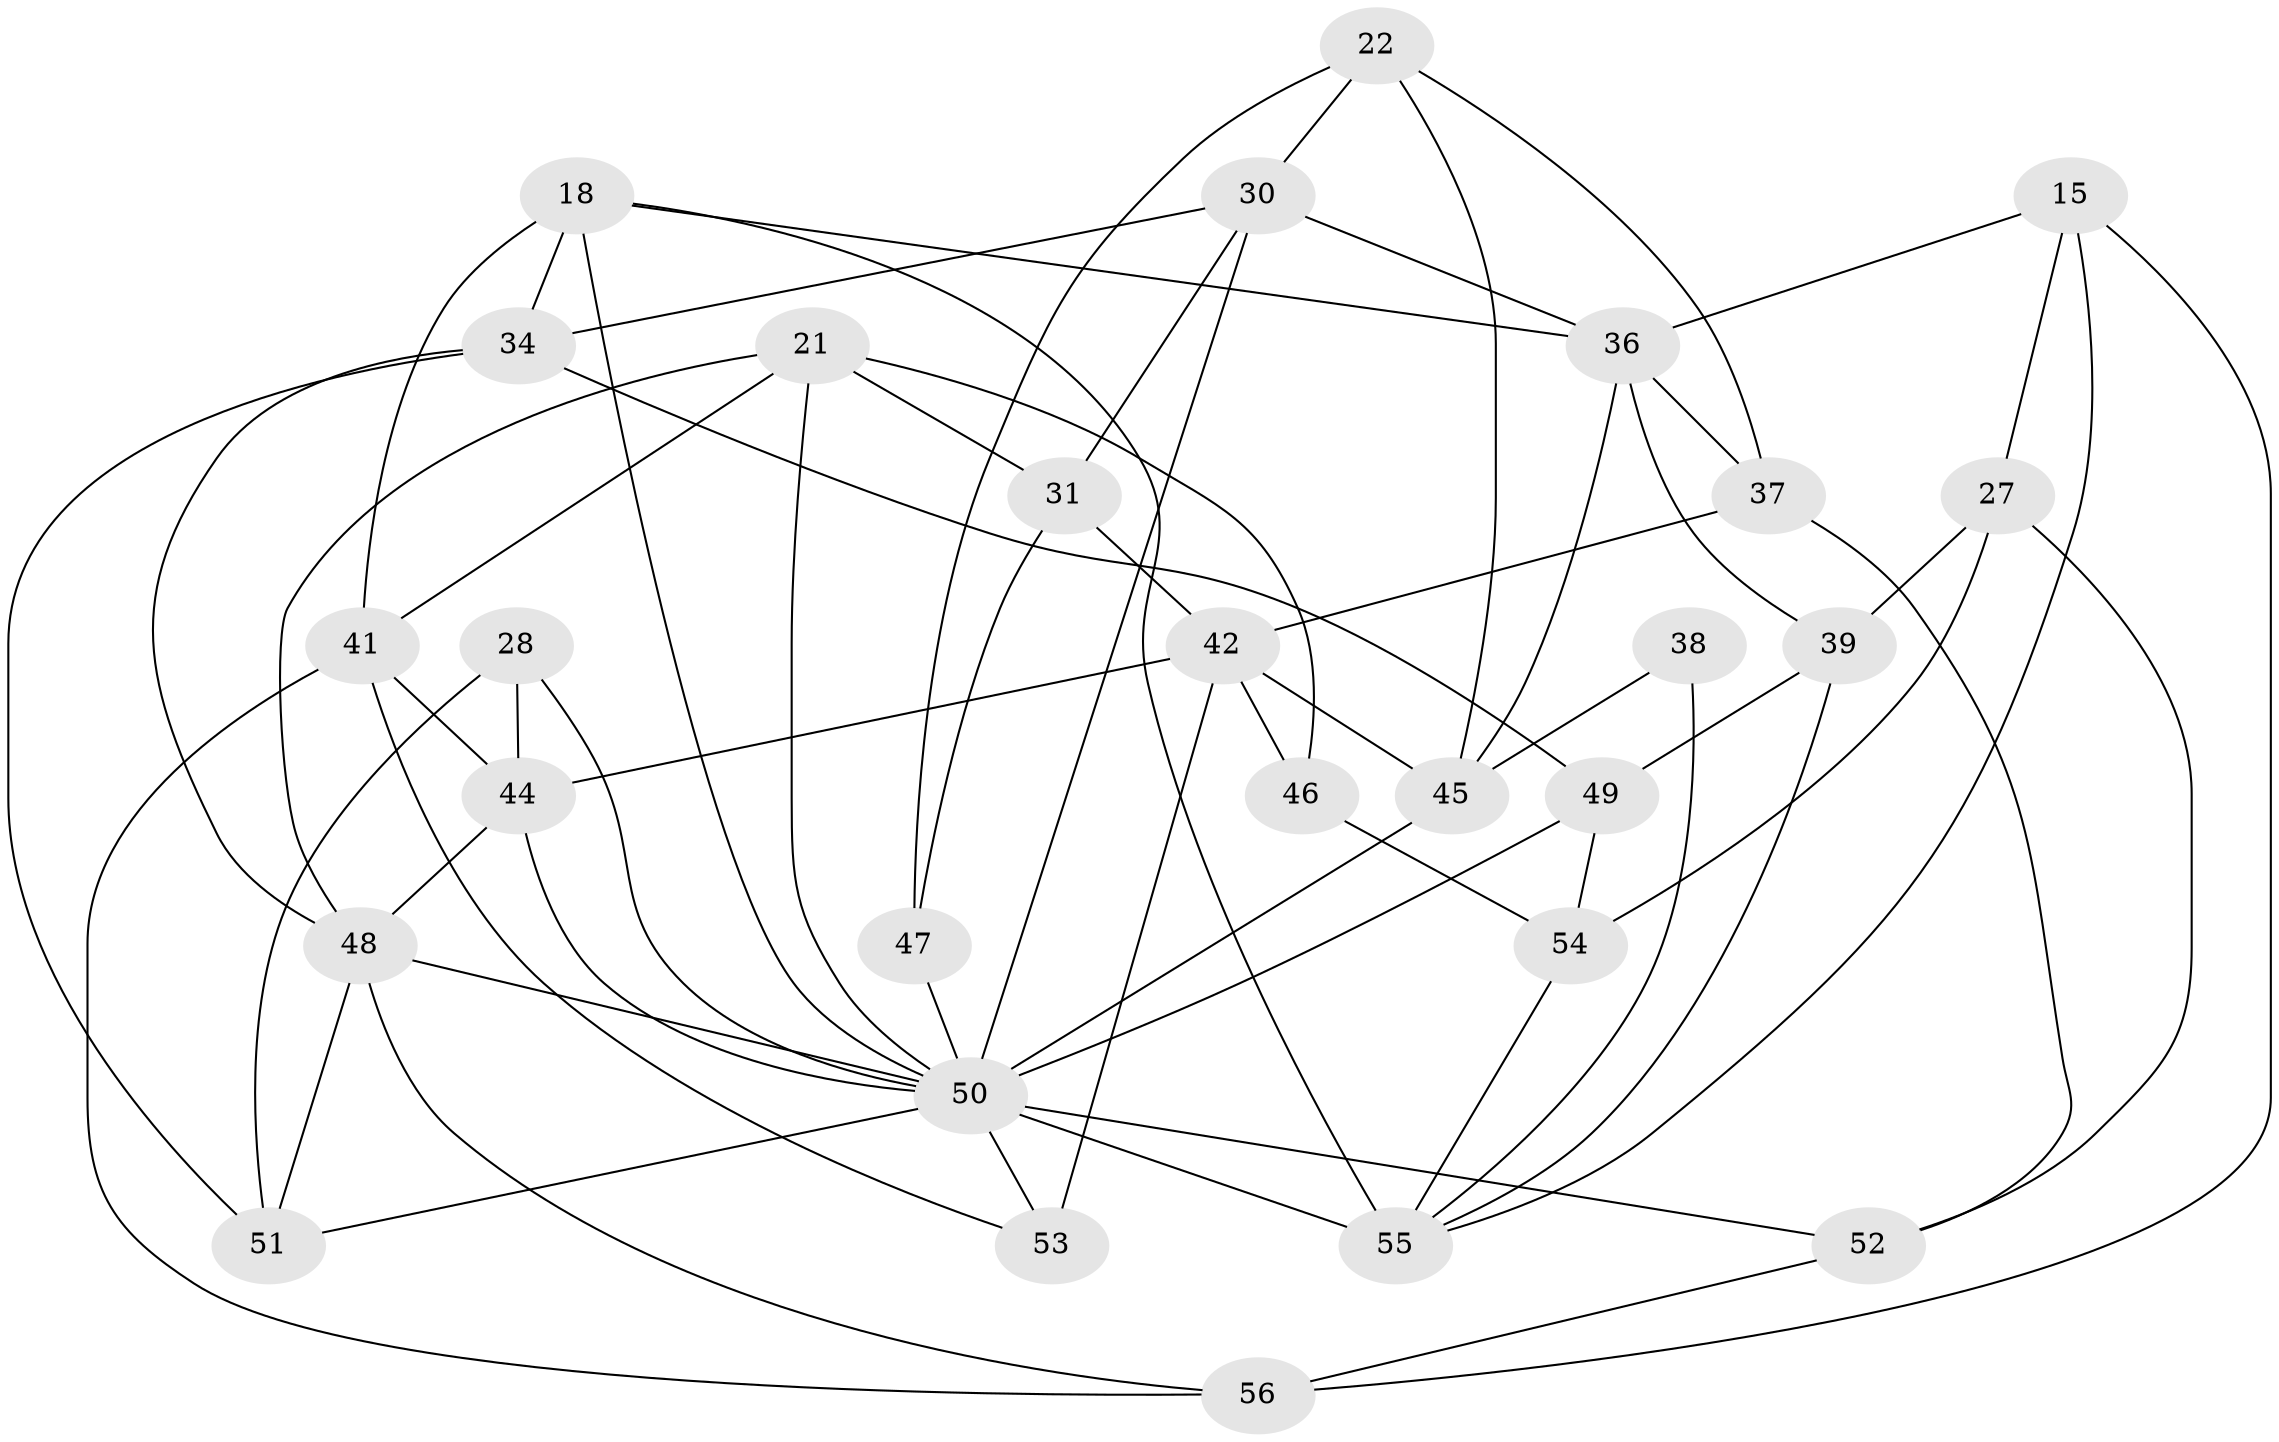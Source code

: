 // original degree distribution, {4: 1.0}
// Generated by graph-tools (version 1.1) at 2025/58/03/09/25 04:58:30]
// undirected, 28 vertices, 65 edges
graph export_dot {
graph [start="1"]
  node [color=gray90,style=filled];
  15;
  18 [super="+6"];
  21 [super="+9"];
  22;
  27;
  28;
  30 [super="+29"];
  31;
  34 [super="+23"];
  36 [super="+12"];
  37;
  38;
  39;
  41 [super="+32"];
  42 [super="+17"];
  44 [super="+40"];
  45 [super="+26+25"];
  46;
  47;
  48 [super="+16"];
  49;
  50 [super="+10+13+33+35"];
  51 [super="+14"];
  52;
  53;
  54;
  55 [super="+43"];
  56;
  15 -- 27;
  15 -- 56;
  15 -- 36;
  15 -- 55;
  18 -- 41;
  18 -- 36;
  18 -- 34 [weight=2];
  18 -- 50;
  18 -- 55;
  21 -- 48;
  21 -- 46 [weight=2];
  21 -- 41;
  21 -- 31;
  21 -- 50;
  22 -- 30;
  22 -- 47;
  22 -- 37;
  22 -- 45;
  27 -- 52;
  27 -- 39;
  27 -- 54;
  28 -- 51 [weight=2];
  28 -- 44;
  28 -- 50;
  30 -- 50 [weight=2];
  30 -- 34;
  30 -- 31;
  30 -- 36;
  31 -- 47;
  31 -- 42;
  34 -- 51;
  34 -- 49;
  34 -- 48;
  36 -- 39;
  36 -- 45;
  36 -- 37;
  37 -- 52;
  37 -- 42;
  38 -- 45 [weight=3];
  38 -- 55;
  39 -- 49;
  39 -- 55;
  41 -- 56;
  41 -- 53;
  41 -- 44 [weight=2];
  42 -- 45 [weight=2];
  42 -- 53 [weight=2];
  42 -- 46;
  42 -- 44;
  44 -- 48 [weight=2];
  44 -- 50 [weight=4];
  45 -- 50 [weight=3];
  46 -- 54;
  47 -- 50 [weight=2];
  48 -- 56;
  48 -- 51 [weight=2];
  48 -- 50;
  49 -- 54;
  49 -- 50;
  50 -- 52;
  50 -- 51;
  50 -- 53;
  50 -- 55 [weight=3];
  52 -- 56;
  54 -- 55;
}
